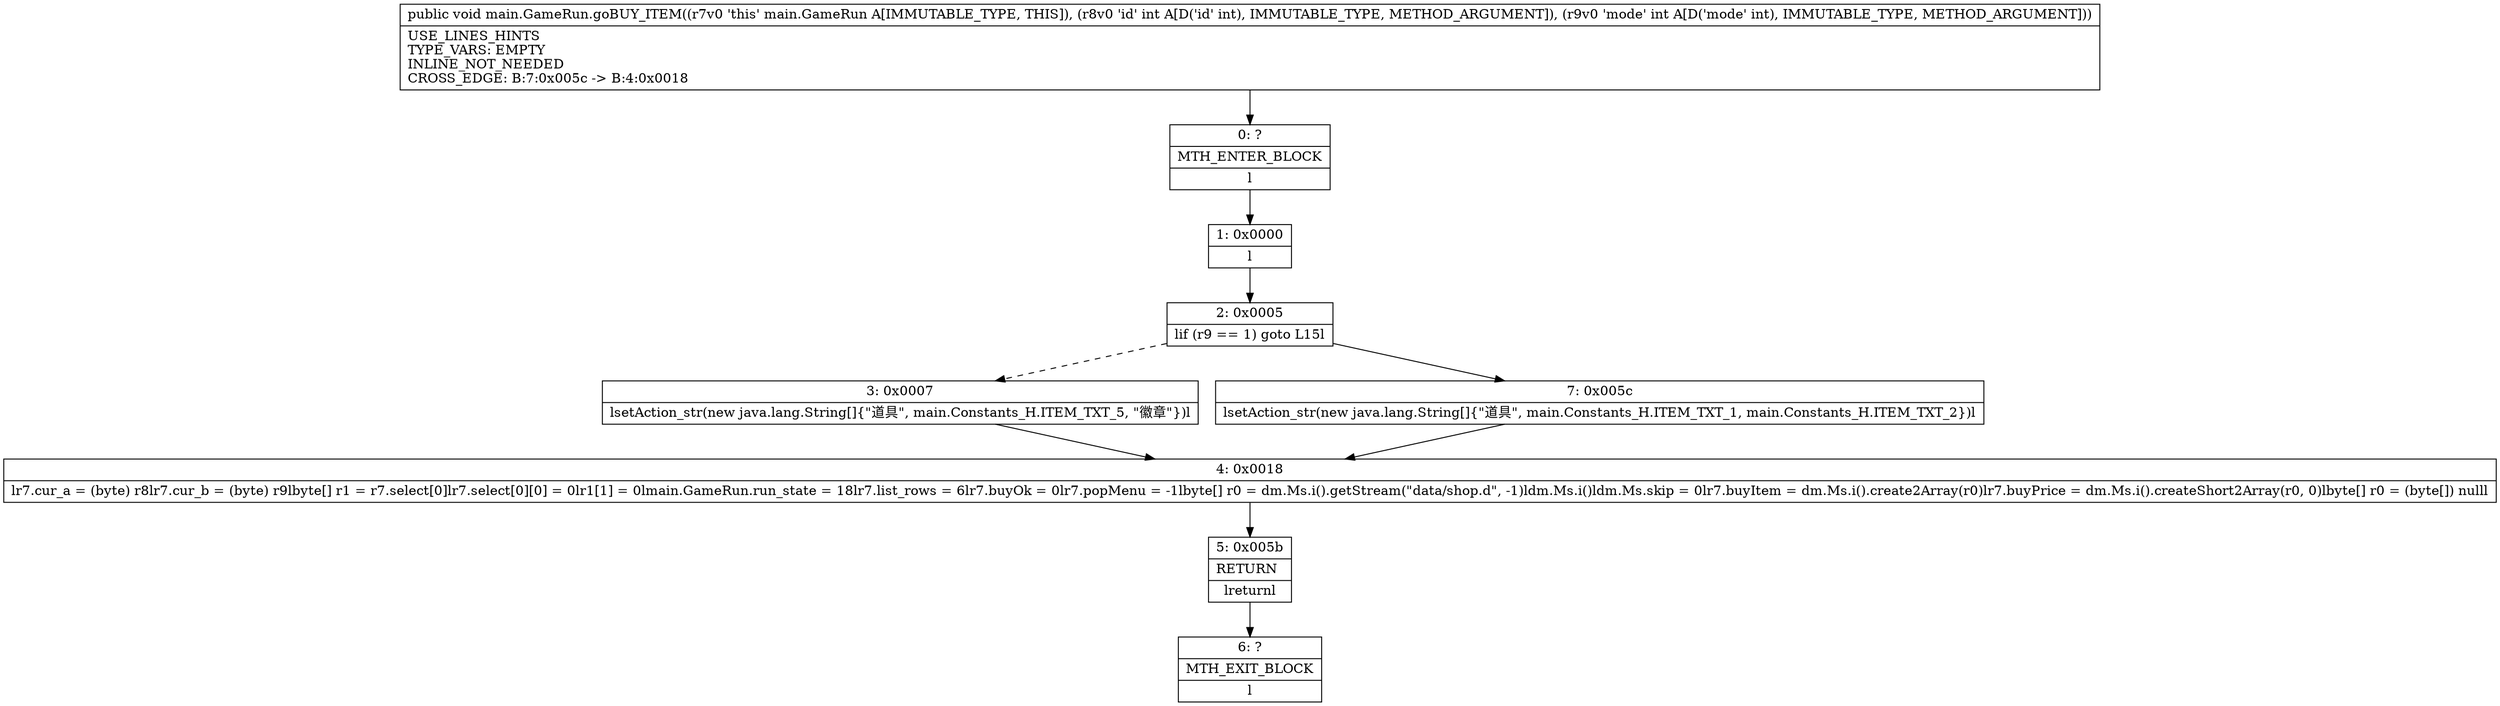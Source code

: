 digraph "CFG formain.GameRun.goBUY_ITEM(II)V" {
Node_0 [shape=record,label="{0\:\ ?|MTH_ENTER_BLOCK\l|l}"];
Node_1 [shape=record,label="{1\:\ 0x0000|l}"];
Node_2 [shape=record,label="{2\:\ 0x0005|lif (r9 == 1) goto L15l}"];
Node_3 [shape=record,label="{3\:\ 0x0007|lsetAction_str(new java.lang.String[]\{\"道具\", main.Constants_H.ITEM_TXT_5, \"徽章\"\})l}"];
Node_4 [shape=record,label="{4\:\ 0x0018|lr7.cur_a = (byte) r8lr7.cur_b = (byte) r9lbyte[] r1 = r7.select[0]lr7.select[0][0] = 0lr1[1] = 0lmain.GameRun.run_state = 18lr7.list_rows = 6lr7.buyOk = 0lr7.popMenu = \-1lbyte[] r0 = dm.Ms.i().getStream(\"data\/shop.d\", \-1)ldm.Ms.i()ldm.Ms.skip = 0lr7.buyItem = dm.Ms.i().create2Array(r0)lr7.buyPrice = dm.Ms.i().createShort2Array(r0, 0)lbyte[] r0 = (byte[]) nulll}"];
Node_5 [shape=record,label="{5\:\ 0x005b|RETURN\l|lreturnl}"];
Node_6 [shape=record,label="{6\:\ ?|MTH_EXIT_BLOCK\l|l}"];
Node_7 [shape=record,label="{7\:\ 0x005c|lsetAction_str(new java.lang.String[]\{\"道具\", main.Constants_H.ITEM_TXT_1, main.Constants_H.ITEM_TXT_2\})l}"];
MethodNode[shape=record,label="{public void main.GameRun.goBUY_ITEM((r7v0 'this' main.GameRun A[IMMUTABLE_TYPE, THIS]), (r8v0 'id' int A[D('id' int), IMMUTABLE_TYPE, METHOD_ARGUMENT]), (r9v0 'mode' int A[D('mode' int), IMMUTABLE_TYPE, METHOD_ARGUMENT]))  | USE_LINES_HINTS\lTYPE_VARS: EMPTY\lINLINE_NOT_NEEDED\lCROSS_EDGE: B:7:0x005c \-\> B:4:0x0018\l}"];
MethodNode -> Node_0;
Node_0 -> Node_1;
Node_1 -> Node_2;
Node_2 -> Node_3[style=dashed];
Node_2 -> Node_7;
Node_3 -> Node_4;
Node_4 -> Node_5;
Node_5 -> Node_6;
Node_7 -> Node_4;
}

